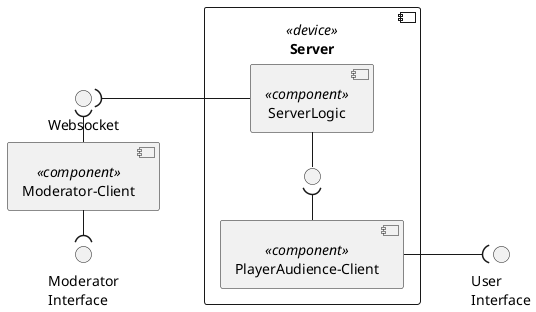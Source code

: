 @startuml
left to right direction
() "Websocket" as ws
() "User\nInterface" as ui
() "Moderator\nInterface" as mi


component "Server" <<device>> as s{
    () " " as api
    [PlayerAudience-Client] <<component>> as AuCl
    [ServerLogic] <<component>> as SeCl
}
[Moderator-Client] <<component>> as StPlCl

ws )- StPlCl
ws )-down- SeCl
mi )-left- StPlCl
ui )-up- AuCl
api - SeCl
AuCl -( api

@enduml